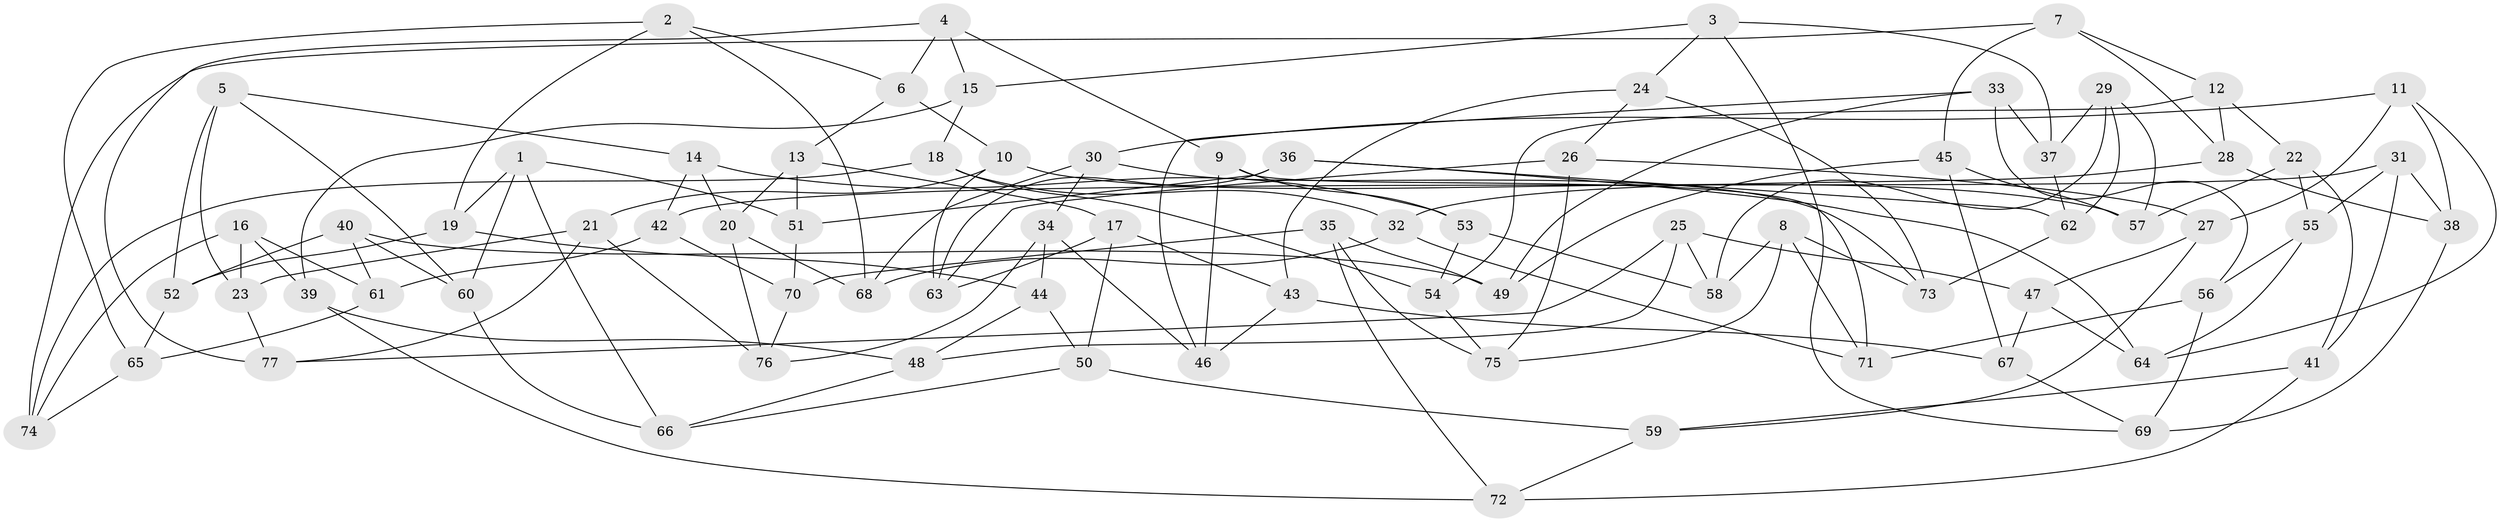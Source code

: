// coarse degree distribution, {8: 0.03773584905660377, 3: 0.07547169811320754, 4: 0.6226415094339622, 6: 0.05660377358490566, 5: 0.16981132075471697, 2: 0.018867924528301886, 9: 0.018867924528301886}
// Generated by graph-tools (version 1.1) at 2025/04/03/04/25 22:04:18]
// undirected, 77 vertices, 154 edges
graph export_dot {
graph [start="1"]
  node [color=gray90,style=filled];
  1;
  2;
  3;
  4;
  5;
  6;
  7;
  8;
  9;
  10;
  11;
  12;
  13;
  14;
  15;
  16;
  17;
  18;
  19;
  20;
  21;
  22;
  23;
  24;
  25;
  26;
  27;
  28;
  29;
  30;
  31;
  32;
  33;
  34;
  35;
  36;
  37;
  38;
  39;
  40;
  41;
  42;
  43;
  44;
  45;
  46;
  47;
  48;
  49;
  50;
  51;
  52;
  53;
  54;
  55;
  56;
  57;
  58;
  59;
  60;
  61;
  62;
  63;
  64;
  65;
  66;
  67;
  68;
  69;
  70;
  71;
  72;
  73;
  74;
  75;
  76;
  77;
  1 -- 51;
  1 -- 60;
  1 -- 66;
  1 -- 19;
  2 -- 65;
  2 -- 19;
  2 -- 6;
  2 -- 68;
  3 -- 37;
  3 -- 24;
  3 -- 15;
  3 -- 69;
  4 -- 6;
  4 -- 15;
  4 -- 9;
  4 -- 77;
  5 -- 60;
  5 -- 23;
  5 -- 14;
  5 -- 52;
  6 -- 13;
  6 -- 10;
  7 -- 74;
  7 -- 28;
  7 -- 12;
  7 -- 45;
  8 -- 71;
  8 -- 73;
  8 -- 58;
  8 -- 75;
  9 -- 46;
  9 -- 53;
  9 -- 71;
  10 -- 21;
  10 -- 63;
  10 -- 57;
  11 -- 27;
  11 -- 64;
  11 -- 30;
  11 -- 38;
  12 -- 28;
  12 -- 54;
  12 -- 22;
  13 -- 51;
  13 -- 17;
  13 -- 20;
  14 -- 42;
  14 -- 53;
  14 -- 20;
  15 -- 18;
  15 -- 39;
  16 -- 23;
  16 -- 74;
  16 -- 39;
  16 -- 61;
  17 -- 43;
  17 -- 50;
  17 -- 63;
  18 -- 74;
  18 -- 32;
  18 -- 54;
  19 -- 52;
  19 -- 44;
  20 -- 76;
  20 -- 68;
  21 -- 77;
  21 -- 23;
  21 -- 76;
  22 -- 55;
  22 -- 41;
  22 -- 57;
  23 -- 77;
  24 -- 26;
  24 -- 73;
  24 -- 43;
  25 -- 58;
  25 -- 47;
  25 -- 77;
  25 -- 48;
  26 -- 75;
  26 -- 63;
  26 -- 27;
  27 -- 59;
  27 -- 47;
  28 -- 32;
  28 -- 38;
  29 -- 57;
  29 -- 62;
  29 -- 58;
  29 -- 37;
  30 -- 34;
  30 -- 73;
  30 -- 68;
  31 -- 41;
  31 -- 38;
  31 -- 42;
  31 -- 55;
  32 -- 68;
  32 -- 71;
  33 -- 49;
  33 -- 46;
  33 -- 37;
  33 -- 56;
  34 -- 44;
  34 -- 76;
  34 -- 46;
  35 -- 70;
  35 -- 72;
  35 -- 49;
  35 -- 75;
  36 -- 62;
  36 -- 51;
  36 -- 64;
  36 -- 63;
  37 -- 62;
  38 -- 69;
  39 -- 48;
  39 -- 72;
  40 -- 49;
  40 -- 52;
  40 -- 61;
  40 -- 60;
  41 -- 72;
  41 -- 59;
  42 -- 70;
  42 -- 61;
  43 -- 67;
  43 -- 46;
  44 -- 48;
  44 -- 50;
  45 -- 49;
  45 -- 67;
  45 -- 57;
  47 -- 67;
  47 -- 64;
  48 -- 66;
  50 -- 59;
  50 -- 66;
  51 -- 70;
  52 -- 65;
  53 -- 58;
  53 -- 54;
  54 -- 75;
  55 -- 64;
  55 -- 56;
  56 -- 71;
  56 -- 69;
  59 -- 72;
  60 -- 66;
  61 -- 65;
  62 -- 73;
  65 -- 74;
  67 -- 69;
  70 -- 76;
}
